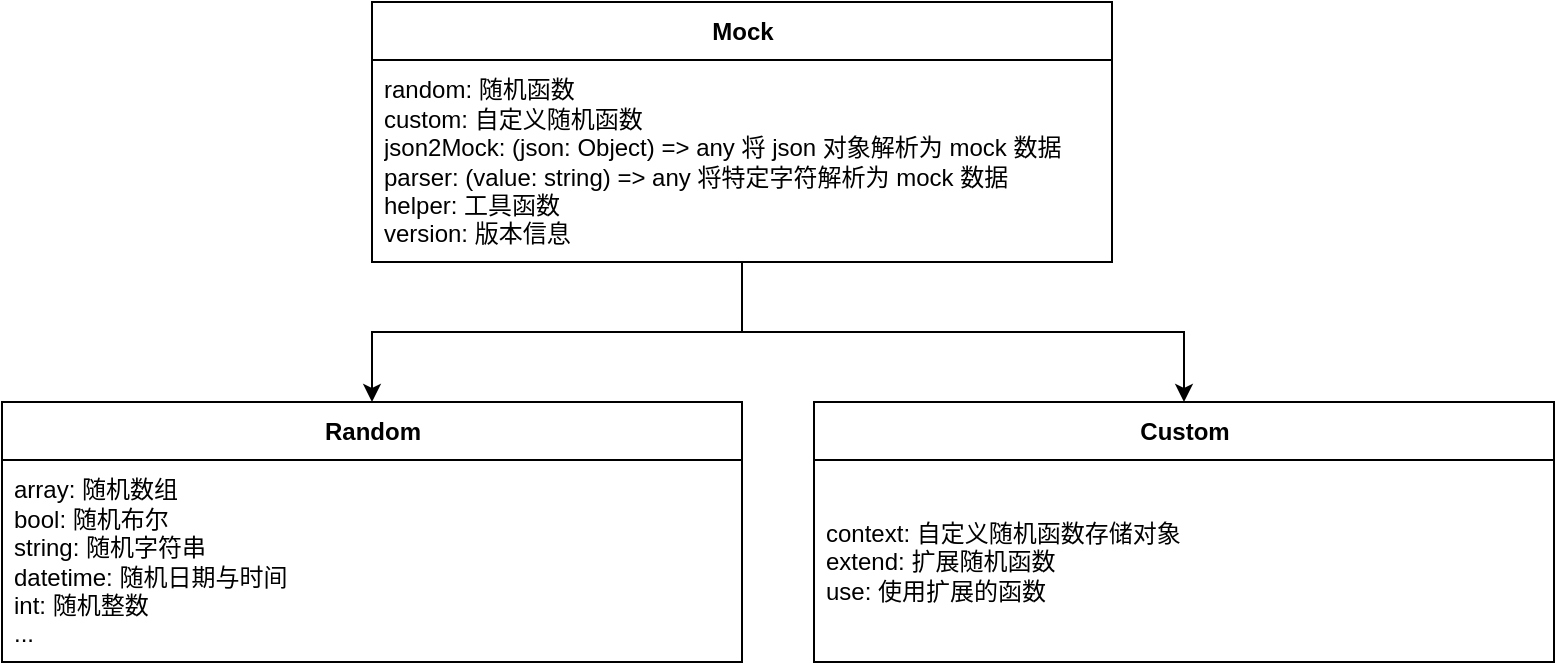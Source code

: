 <mxfile version="14.6.13" type="device"><diagram id="FGQ2dD_2NGpfORcJ84h3" name="第 1 页"><mxGraphModel dx="1086" dy="806" grid="1" gridSize="10" guides="1" tooltips="1" connect="1" arrows="1" fold="1" page="1" pageScale="1" pageWidth="827" pageHeight="1169" math="0" shadow="0"><root><mxCell id="0"/><mxCell id="1" parent="0"/><mxCell id="8Jt9G6g5symqDCu0Dq2T-11" style="edgeStyle=orthogonalEdgeStyle;rounded=0;orthogonalLoop=1;jettySize=auto;html=1;" edge="1" parent="1" source="8Jt9G6g5symqDCu0Dq2T-1" target="8Jt9G6g5symqDCu0Dq2T-5"><mxGeometry relative="1" as="geometry"/></mxCell><mxCell id="8Jt9G6g5symqDCu0Dq2T-12" style="edgeStyle=orthogonalEdgeStyle;rounded=0;orthogonalLoop=1;jettySize=auto;html=1;" edge="1" parent="1" source="8Jt9G6g5symqDCu0Dq2T-1" target="8Jt9G6g5symqDCu0Dq2T-9"><mxGeometry relative="1" as="geometry"/></mxCell><mxCell id="8Jt9G6g5symqDCu0Dq2T-1" value="Mock" style="swimlane;fontStyle=1;align=center;verticalAlign=middle;childLayout=stackLayout;horizontal=1;startSize=29;horizontalStack=0;resizeParent=1;resizeParentMax=0;resizeLast=0;collapsible=0;marginBottom=0;html=1;" vertex="1" parent="1"><mxGeometry x="229" y="110" width="370" height="130" as="geometry"/></mxCell><mxCell id="8Jt9G6g5symqDCu0Dq2T-3" value="random: 随机函数&lt;br&gt;custom: 自定义随机函数&lt;br&gt;json2Mock: (json: Object) =&amp;gt; any 将 json 对象解析为 mock 数据&lt;br&gt;parser: (value: string) =&amp;gt; any 将特定字符解析为 mock 数据&lt;br&gt;helper: 工具函数&lt;br&gt;version: 版本信息" style="text;html=1;strokeColor=none;fillColor=none;align=left;verticalAlign=middle;spacingLeft=4;spacingRight=4;overflow=hidden;rotatable=0;points=[[0,0.5],[1,0.5]];portConstraint=eastwest;" vertex="1" parent="8Jt9G6g5symqDCu0Dq2T-1"><mxGeometry y="29" width="370" height="101" as="geometry"/></mxCell><mxCell id="8Jt9G6g5symqDCu0Dq2T-5" value="Random" style="swimlane;fontStyle=1;align=center;verticalAlign=middle;childLayout=stackLayout;horizontal=1;startSize=29;horizontalStack=0;resizeParent=1;resizeParentMax=0;resizeLast=0;collapsible=0;marginBottom=0;html=1;" vertex="1" parent="1"><mxGeometry x="44" y="310" width="370" height="130" as="geometry"/></mxCell><mxCell id="8Jt9G6g5symqDCu0Dq2T-6" value="array: 随机数组&lt;br&gt;bool: 随机布尔&lt;br&gt;string: 随机字符串&lt;br&gt;datetime: 随机日期与时间&lt;br&gt;int: 随机整数&lt;br&gt;..." style="text;html=1;strokeColor=none;fillColor=none;align=left;verticalAlign=middle;spacingLeft=4;spacingRight=4;overflow=hidden;rotatable=0;points=[[0,0.5],[1,0.5]];portConstraint=eastwest;" vertex="1" parent="8Jt9G6g5symqDCu0Dq2T-5"><mxGeometry y="29" width="370" height="101" as="geometry"/></mxCell><mxCell id="8Jt9G6g5symqDCu0Dq2T-9" value="Custom" style="swimlane;fontStyle=1;align=center;verticalAlign=middle;childLayout=stackLayout;horizontal=1;startSize=29;horizontalStack=0;resizeParent=1;resizeParentMax=0;resizeLast=0;collapsible=0;marginBottom=0;html=1;" vertex="1" parent="1"><mxGeometry x="450" y="310" width="370" height="130" as="geometry"/></mxCell><mxCell id="8Jt9G6g5symqDCu0Dq2T-10" value="context: 自定义随机函数存储对象&lt;br&gt;extend: 扩展随机函数&lt;br&gt;use: 使用扩展的函数" style="text;html=1;strokeColor=none;fillColor=none;align=left;verticalAlign=middle;spacingLeft=4;spacingRight=4;overflow=hidden;rotatable=0;points=[[0,0.5],[1,0.5]];portConstraint=eastwest;" vertex="1" parent="8Jt9G6g5symqDCu0Dq2T-9"><mxGeometry y="29" width="370" height="101" as="geometry"/></mxCell></root></mxGraphModel></diagram></mxfile>